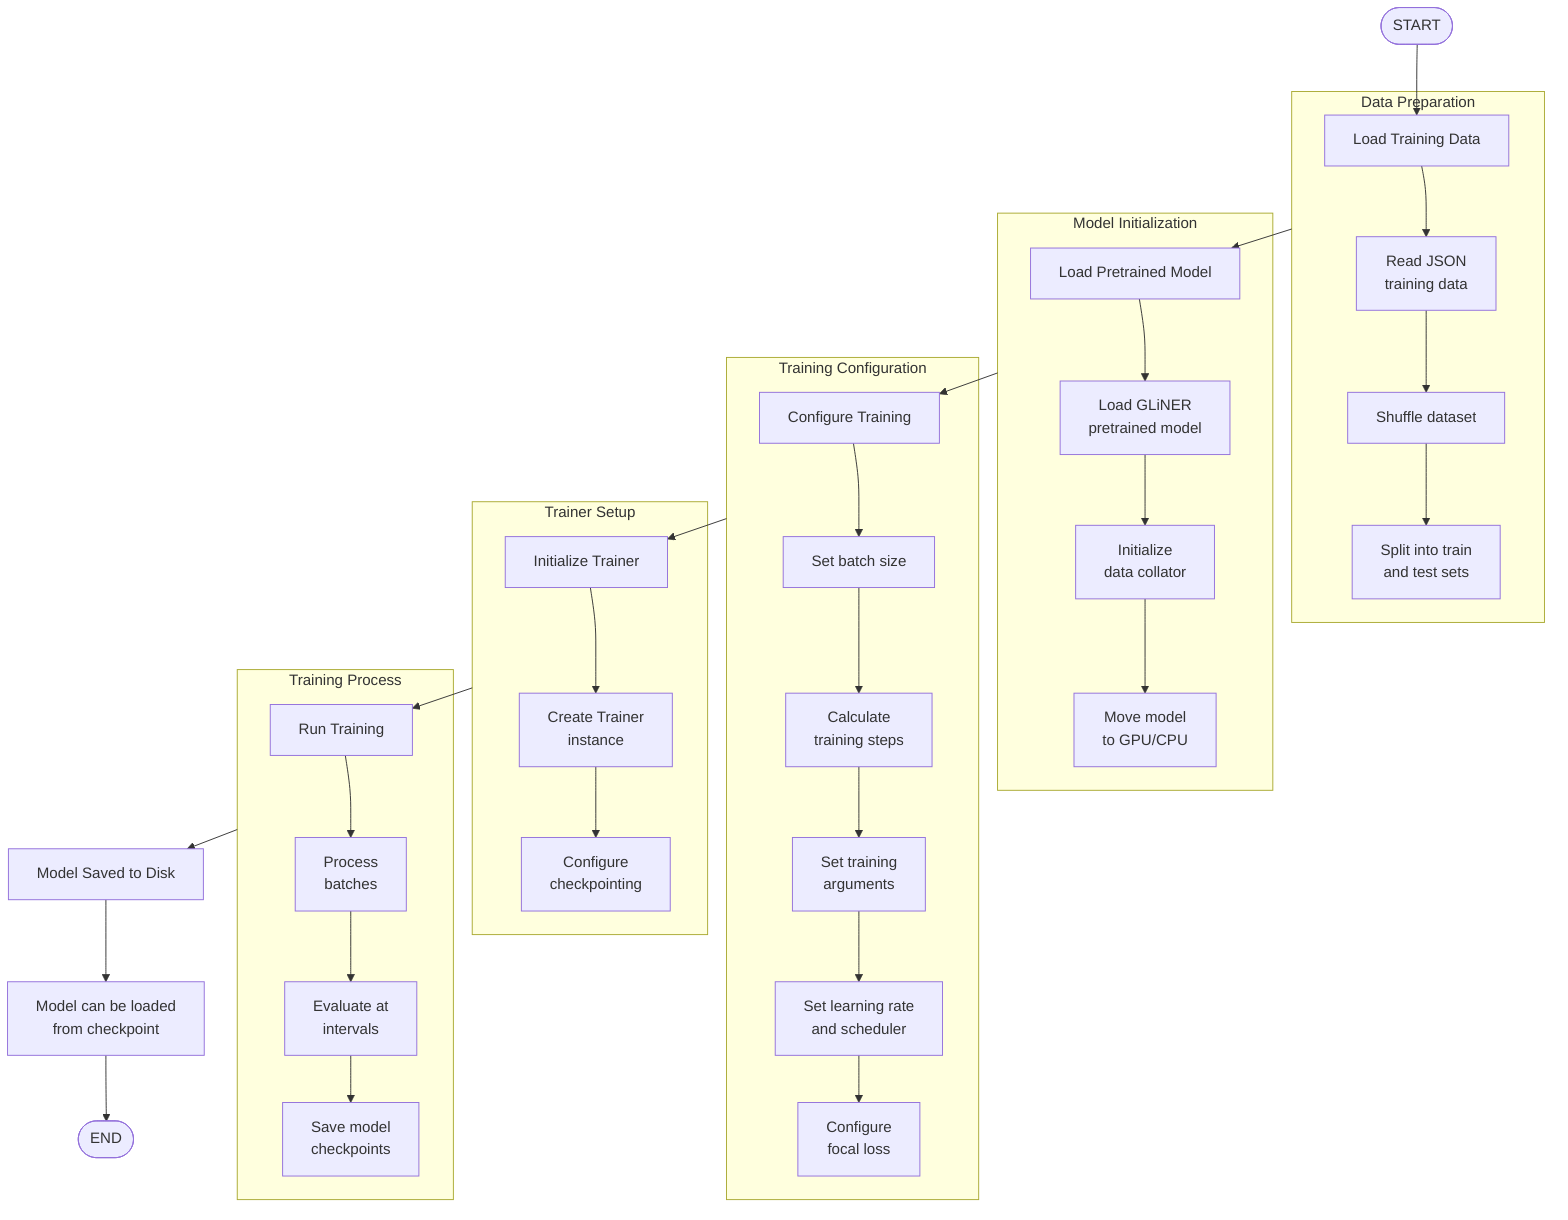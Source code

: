 flowchart TD
    start([START]) --> loadData[Load Training Data]
    
    subgraph dataPrep[Data Preparation]
        loadData --> readJSON[Read JSON<br/>training data]
        readJSON --> shuffle[Shuffle dataset]
        shuffle --> split[Split into train<br/>and test sets]
    end
    
    dataPrep --> loadModel[Load Pretrained Model]
    
    subgraph modelInit[Model Initialization]
        loadModel --> baseModel[Load GLiNER<br/>pretrained model]
        baseModel --> setupCollator[Initialize<br/>data collator]
        setupCollator --> moveToDevice[Move model<br/>to GPU/CPU]
    end
    
    modelInit --> configTraining[Configure Training]
    
    subgraph trainConfig[Training Configuration]
        configTraining --> setBatchSize[Set batch size]
        setBatchSize --> calcSteps[Calculate<br/>training steps]
        calcSteps --> setupArgs[Set training<br/>arguments]
        setupArgs --> setLR[Set learning rate<br/>and scheduler]
        setLR --> setLoss[Configure<br/>focal loss]
    end
    
    trainConfig --> initTrainer[Initialize Trainer]
    
    subgraph trainer[Trainer Setup]
        initTrainer --> createTrainer[Create Trainer<br/>instance]
        createTrainer --> configSave[Configure<br/>checkpointing]
    end
    
    trainer --> runTraining[Run Training]
    
    subgraph training[Training Process]
        runTraining --> batchIter[Process<br/>batches]
        batchIter --> evalSteps[Evaluate at<br/>intervals]
        evalSteps --> saveChkpt[Save model<br/>checkpoints]
    end
    
    training --> modelSaved[Model Saved to Disk]
    modelSaved --> useTip[Model can be loaded<br/>from checkpoint]
    useTip --> endFlow([END])